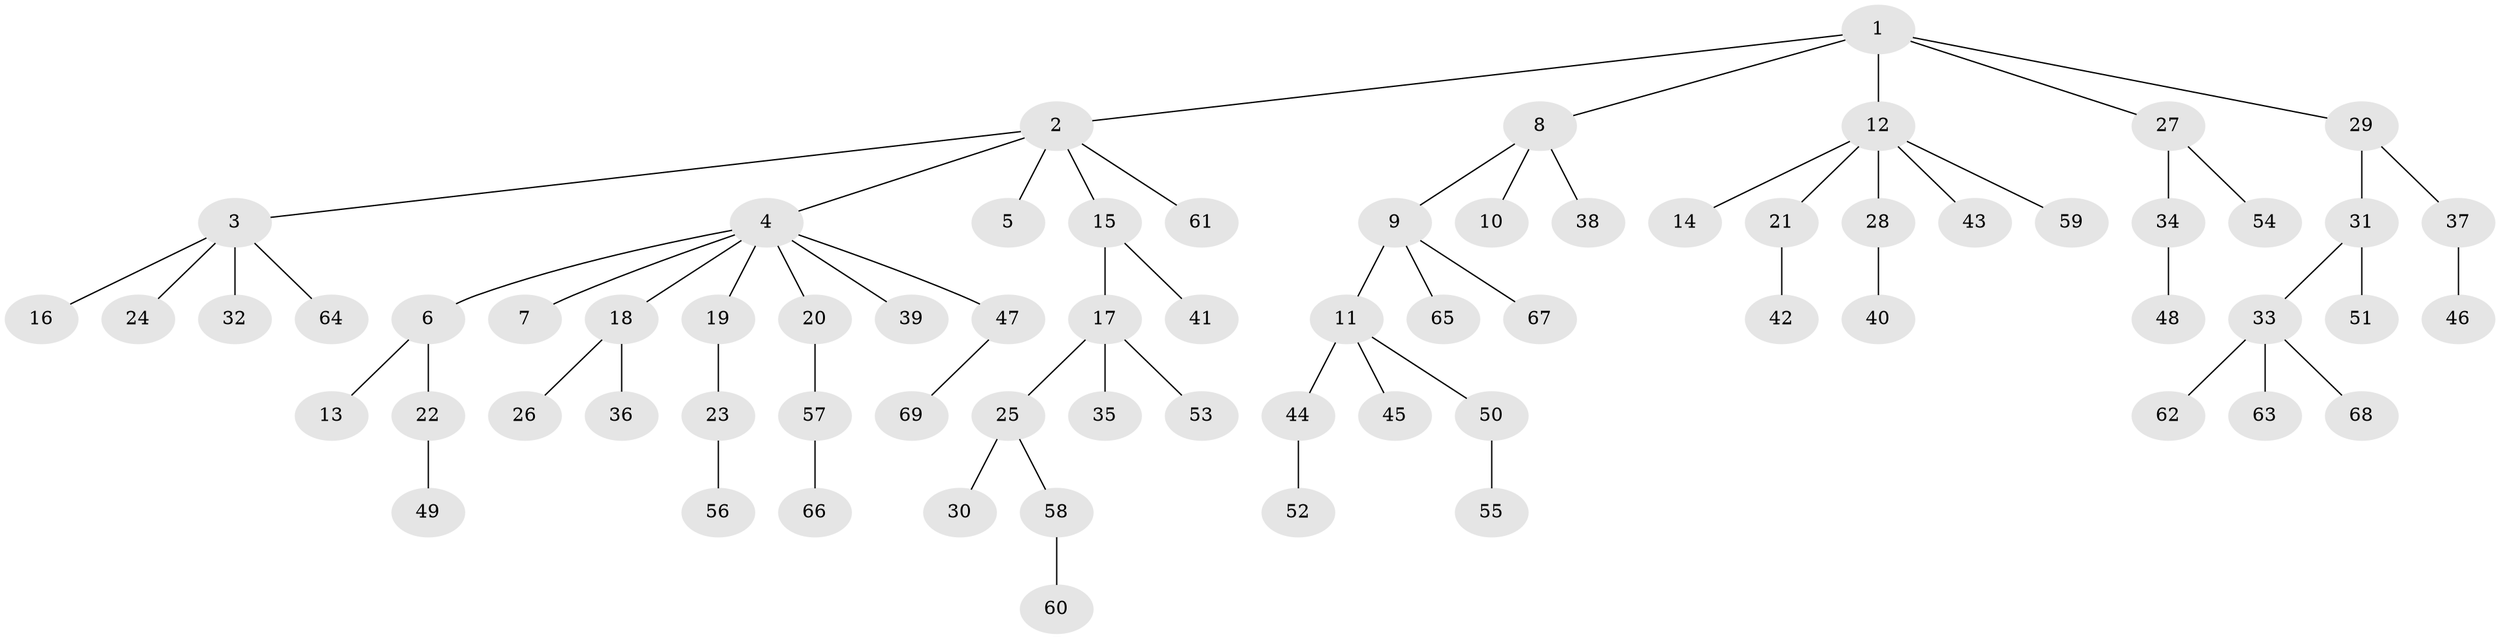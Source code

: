 // Generated by graph-tools (version 1.1) at 2025/50/03/09/25 03:50:25]
// undirected, 69 vertices, 68 edges
graph export_dot {
graph [start="1"]
  node [color=gray90,style=filled];
  1;
  2;
  3;
  4;
  5;
  6;
  7;
  8;
  9;
  10;
  11;
  12;
  13;
  14;
  15;
  16;
  17;
  18;
  19;
  20;
  21;
  22;
  23;
  24;
  25;
  26;
  27;
  28;
  29;
  30;
  31;
  32;
  33;
  34;
  35;
  36;
  37;
  38;
  39;
  40;
  41;
  42;
  43;
  44;
  45;
  46;
  47;
  48;
  49;
  50;
  51;
  52;
  53;
  54;
  55;
  56;
  57;
  58;
  59;
  60;
  61;
  62;
  63;
  64;
  65;
  66;
  67;
  68;
  69;
  1 -- 2;
  1 -- 8;
  1 -- 12;
  1 -- 27;
  1 -- 29;
  2 -- 3;
  2 -- 4;
  2 -- 5;
  2 -- 15;
  2 -- 61;
  3 -- 16;
  3 -- 24;
  3 -- 32;
  3 -- 64;
  4 -- 6;
  4 -- 7;
  4 -- 18;
  4 -- 19;
  4 -- 20;
  4 -- 39;
  4 -- 47;
  6 -- 13;
  6 -- 22;
  8 -- 9;
  8 -- 10;
  8 -- 38;
  9 -- 11;
  9 -- 65;
  9 -- 67;
  11 -- 44;
  11 -- 45;
  11 -- 50;
  12 -- 14;
  12 -- 21;
  12 -- 28;
  12 -- 43;
  12 -- 59;
  15 -- 17;
  15 -- 41;
  17 -- 25;
  17 -- 35;
  17 -- 53;
  18 -- 26;
  18 -- 36;
  19 -- 23;
  20 -- 57;
  21 -- 42;
  22 -- 49;
  23 -- 56;
  25 -- 30;
  25 -- 58;
  27 -- 34;
  27 -- 54;
  28 -- 40;
  29 -- 31;
  29 -- 37;
  31 -- 33;
  31 -- 51;
  33 -- 62;
  33 -- 63;
  33 -- 68;
  34 -- 48;
  37 -- 46;
  44 -- 52;
  47 -- 69;
  50 -- 55;
  57 -- 66;
  58 -- 60;
}
